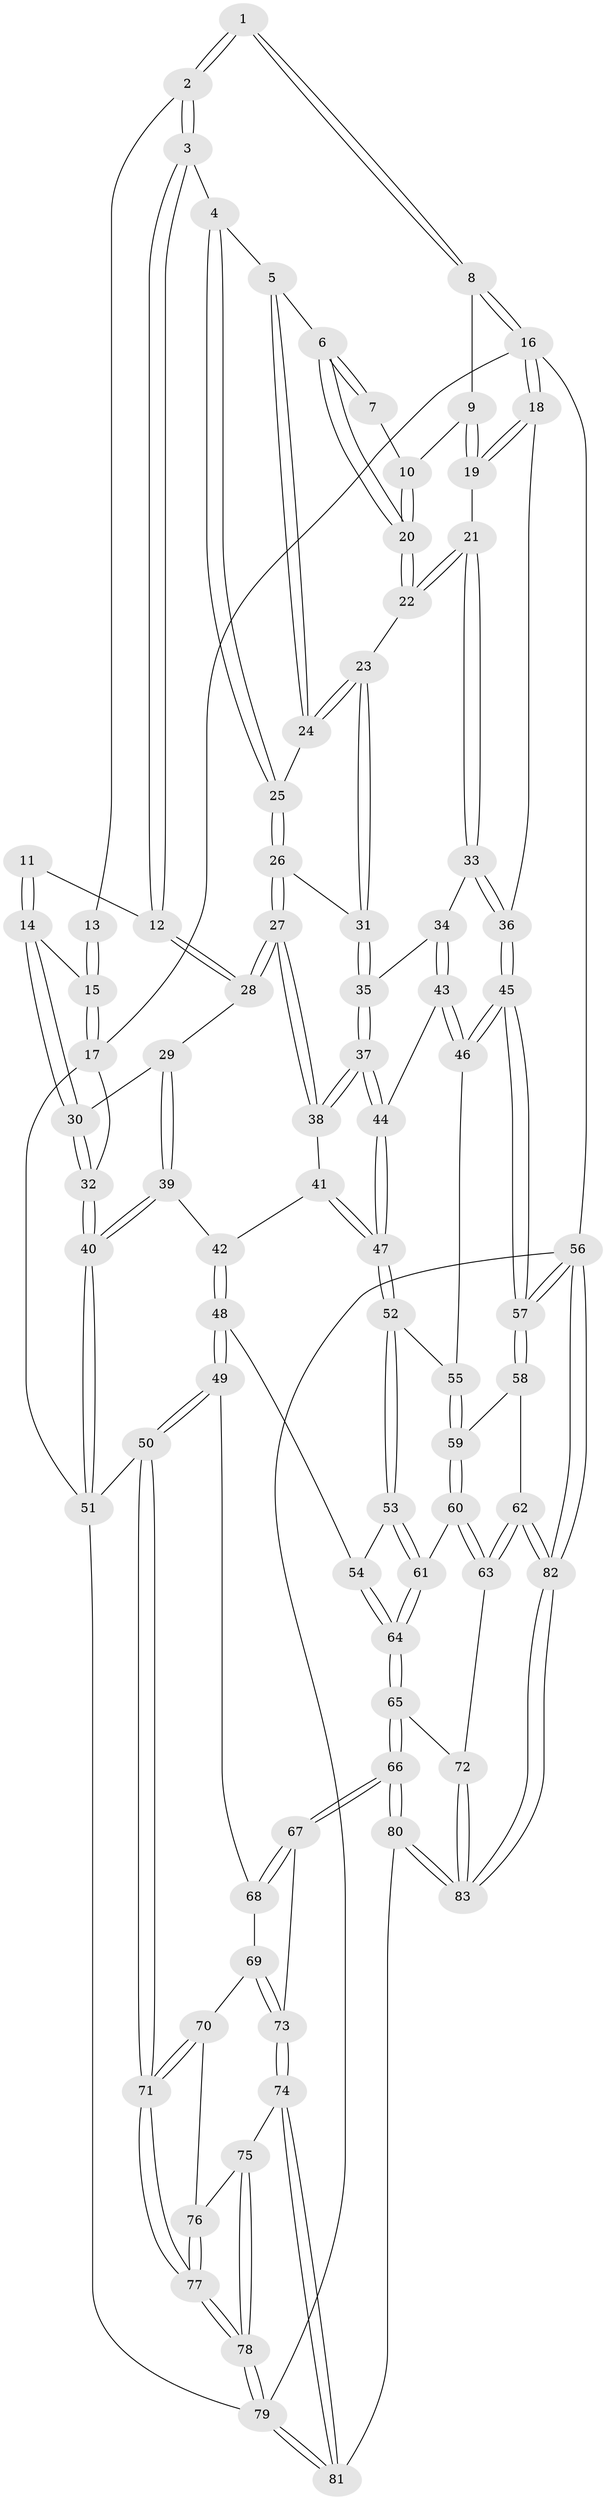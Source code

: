 // Generated by graph-tools (version 1.1) at 2025/03/03/09/25 03:03:27]
// undirected, 83 vertices, 204 edges
graph export_dot {
graph [start="1"]
  node [color=gray90,style=filled];
  1 [pos="+0.8743109514749424+0"];
  2 [pos="+0.6027600185791602+0"];
  3 [pos="+0.6029034720066823+0"];
  4 [pos="+0.6599998303131335+0.0136988671353364"];
  5 [pos="+0.7735786503383968+0.06904073468205796"];
  6 [pos="+0.7750716924814026+0.06888433629881809"];
  7 [pos="+0.844409556855089+0.005070486172506123"];
  8 [pos="+1+0"];
  9 [pos="+0.9250673876303904+0.06169301529330703"];
  10 [pos="+0.8977190933341304+0.07030656250898168"];
  11 [pos="+0.3489529866196984+0"];
  12 [pos="+0.453534778074061+0.08582987543604391"];
  13 [pos="+0.2611293415969976+0"];
  14 [pos="+0.2931227512014354+0.15558026587104287"];
  15 [pos="+0.018508609354887764+0"];
  16 [pos="+1+0"];
  17 [pos="+0+0"];
  18 [pos="+1+0.2233646769326649"];
  19 [pos="+0.9610021968206259+0.09354349701638803"];
  20 [pos="+0.8666101258014983+0.11290906112619793"];
  21 [pos="+0.8985719512724039+0.19568923640493863"];
  22 [pos="+0.8715176343339641+0.1740486089583495"];
  23 [pos="+0.7668050182351238+0.19632774197943884"];
  24 [pos="+0.7666618892087581+0.19593321941849434"];
  25 [pos="+0.6433662691840438+0.08359908437415221"];
  26 [pos="+0.5416604577403695+0.25167690260853703"];
  27 [pos="+0.5382828811368965+0.253261857133395"];
  28 [pos="+0.4401582736006688+0.22025951955117962"];
  29 [pos="+0.3369267662107518+0.2423376341669792"];
  30 [pos="+0.2943167087497231+0.1672330902396183"];
  31 [pos="+0.7288614841798193+0.2693928524411534"];
  32 [pos="+0+0"];
  33 [pos="+0.992665489881444+0.3030293600716636"];
  34 [pos="+0.8437489881201694+0.352552444481467"];
  35 [pos="+0.7692416249887987+0.3223454999960006"];
  36 [pos="+1+0.34229367414754297"];
  37 [pos="+0.6590294193361509+0.46581255897642493"];
  38 [pos="+0.5453000441157019+0.301410431034428"];
  39 [pos="+0.2988342487855635+0.2892953329741716"];
  40 [pos="+0+0.514319195042786"];
  41 [pos="+0.47132765794218234+0.47818999846807153"];
  42 [pos="+0.4576323197824138+0.48783968280148"];
  43 [pos="+0.8269671523542591+0.44351877283656427"];
  44 [pos="+0.6601139472570047+0.47647499523690007"];
  45 [pos="+1+0.4940912561059644"];
  46 [pos="+0.865866923790333+0.570238640842145"];
  47 [pos="+0.6533063829059144+0.5087474216109958"];
  48 [pos="+0.3722734687126688+0.6462999925477666"];
  49 [pos="+0.2858283279754144+0.6500429659999103"];
  50 [pos="+0.03666668689090087+0.5613898816929385"];
  51 [pos="+0+0.5334839632503292"];
  52 [pos="+0.6687289269760378+0.5817108039570712"];
  53 [pos="+0.6380051147953227+0.6411409289395228"];
  54 [pos="+0.4435481868786735+0.6812840784226727"];
  55 [pos="+0.8652196407044734+0.5708834774163305"];
  56 [pos="+1+1"];
  57 [pos="+1+0.726101011450944"];
  58 [pos="+0.9293346368171409+0.7472519457743988"];
  59 [pos="+0.8623345733511377+0.7006434415644567"];
  60 [pos="+0.736545522899649+0.7785390791248913"];
  61 [pos="+0.7136771971569097+0.7702655239425485"];
  62 [pos="+0.8713240622313184+0.9120293418484962"];
  63 [pos="+0.7866255353776163+0.857854948129154"];
  64 [pos="+0.5311330416818096+0.9345117992621372"];
  65 [pos="+0.5205848209112+0.9979401597194899"];
  66 [pos="+0.47444726877427934+1"];
  67 [pos="+0.32484794194423494+0.8713291609826338"];
  68 [pos="+0.29725580382196715+0.762888006542971"];
  69 [pos="+0.23381416466811872+0.8810857951106741"];
  70 [pos="+0.21434418121274323+0.8827730041697031"];
  71 [pos="+0.10837193852700203+0.8284088322301502"];
  72 [pos="+0.7129274246199353+0.9380004436326634"];
  73 [pos="+0.2527269968374361+0.902327124491179"];
  74 [pos="+0.243410337863887+0.9321560571131486"];
  75 [pos="+0.2191585787338875+0.9178099258282396"];
  76 [pos="+0.21532987955482075+0.9100459685584432"];
  77 [pos="+0.11311608538557844+0.907216481024039"];
  78 [pos="+0.11269551822610695+0.9696469582301273"];
  79 [pos="+0.06785342332233484+1"];
  80 [pos="+0.4661405178130448+1"];
  81 [pos="+0.32324550511670097+1"];
  82 [pos="+1+1"];
  83 [pos="+1+1"];
  1 -- 2;
  1 -- 2;
  1 -- 8;
  1 -- 8;
  2 -- 3;
  2 -- 3;
  2 -- 13;
  3 -- 4;
  3 -- 12;
  3 -- 12;
  4 -- 5;
  4 -- 25;
  4 -- 25;
  5 -- 6;
  5 -- 24;
  5 -- 24;
  6 -- 7;
  6 -- 7;
  6 -- 20;
  6 -- 20;
  7 -- 10;
  8 -- 9;
  8 -- 16;
  8 -- 16;
  9 -- 10;
  9 -- 19;
  9 -- 19;
  10 -- 20;
  10 -- 20;
  11 -- 12;
  11 -- 14;
  11 -- 14;
  12 -- 28;
  12 -- 28;
  13 -- 15;
  13 -- 15;
  14 -- 15;
  14 -- 30;
  14 -- 30;
  15 -- 17;
  15 -- 17;
  16 -- 17;
  16 -- 18;
  16 -- 18;
  16 -- 56;
  17 -- 32;
  17 -- 51;
  18 -- 19;
  18 -- 19;
  18 -- 36;
  19 -- 21;
  20 -- 22;
  20 -- 22;
  21 -- 22;
  21 -- 22;
  21 -- 33;
  21 -- 33;
  22 -- 23;
  23 -- 24;
  23 -- 24;
  23 -- 31;
  23 -- 31;
  24 -- 25;
  25 -- 26;
  25 -- 26;
  26 -- 27;
  26 -- 27;
  26 -- 31;
  27 -- 28;
  27 -- 28;
  27 -- 38;
  27 -- 38;
  28 -- 29;
  29 -- 30;
  29 -- 39;
  29 -- 39;
  30 -- 32;
  30 -- 32;
  31 -- 35;
  31 -- 35;
  32 -- 40;
  32 -- 40;
  33 -- 34;
  33 -- 36;
  33 -- 36;
  34 -- 35;
  34 -- 43;
  34 -- 43;
  35 -- 37;
  35 -- 37;
  36 -- 45;
  36 -- 45;
  37 -- 38;
  37 -- 38;
  37 -- 44;
  37 -- 44;
  38 -- 41;
  39 -- 40;
  39 -- 40;
  39 -- 42;
  40 -- 51;
  40 -- 51;
  41 -- 42;
  41 -- 47;
  41 -- 47;
  42 -- 48;
  42 -- 48;
  43 -- 44;
  43 -- 46;
  43 -- 46;
  44 -- 47;
  44 -- 47;
  45 -- 46;
  45 -- 46;
  45 -- 57;
  45 -- 57;
  46 -- 55;
  47 -- 52;
  47 -- 52;
  48 -- 49;
  48 -- 49;
  48 -- 54;
  49 -- 50;
  49 -- 50;
  49 -- 68;
  50 -- 51;
  50 -- 71;
  50 -- 71;
  51 -- 79;
  52 -- 53;
  52 -- 53;
  52 -- 55;
  53 -- 54;
  53 -- 61;
  53 -- 61;
  54 -- 64;
  54 -- 64;
  55 -- 59;
  55 -- 59;
  56 -- 57;
  56 -- 57;
  56 -- 82;
  56 -- 82;
  56 -- 79;
  57 -- 58;
  57 -- 58;
  58 -- 59;
  58 -- 62;
  59 -- 60;
  59 -- 60;
  60 -- 61;
  60 -- 63;
  60 -- 63;
  61 -- 64;
  61 -- 64;
  62 -- 63;
  62 -- 63;
  62 -- 82;
  62 -- 82;
  63 -- 72;
  64 -- 65;
  64 -- 65;
  65 -- 66;
  65 -- 66;
  65 -- 72;
  66 -- 67;
  66 -- 67;
  66 -- 80;
  66 -- 80;
  67 -- 68;
  67 -- 68;
  67 -- 73;
  68 -- 69;
  69 -- 70;
  69 -- 73;
  69 -- 73;
  70 -- 71;
  70 -- 71;
  70 -- 76;
  71 -- 77;
  71 -- 77;
  72 -- 83;
  72 -- 83;
  73 -- 74;
  73 -- 74;
  74 -- 75;
  74 -- 81;
  74 -- 81;
  75 -- 76;
  75 -- 78;
  75 -- 78;
  76 -- 77;
  76 -- 77;
  77 -- 78;
  77 -- 78;
  78 -- 79;
  78 -- 79;
  79 -- 81;
  79 -- 81;
  80 -- 81;
  80 -- 83;
  80 -- 83;
  82 -- 83;
  82 -- 83;
}
